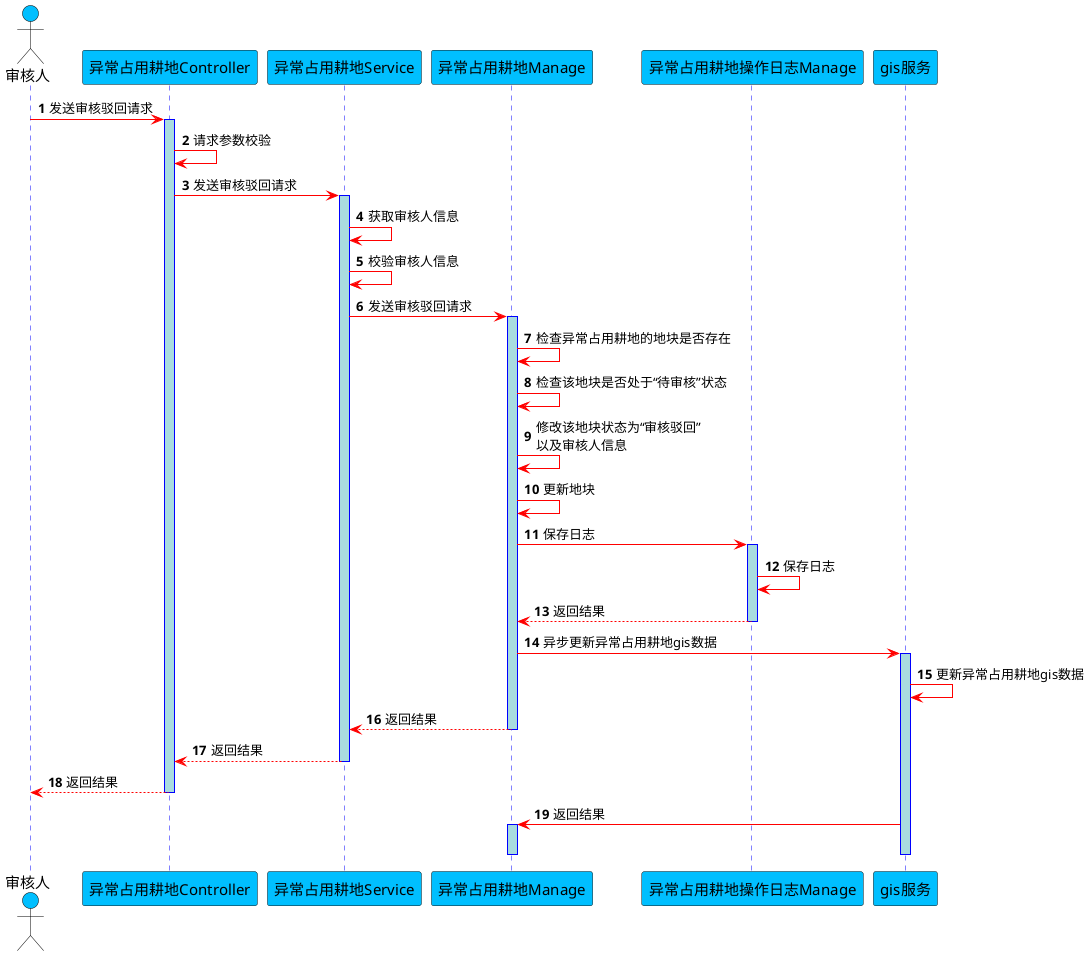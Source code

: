 @startuml
skinparam sequence {
ArrowColor red
ActorBorderColor black
LifeLineBorderColor blue
LifeLineBackgroundColor #A9DCDF


ParticipantBackgroundColor DeepSkyBlue
ParticipantFontName Aapex
ParticipantFontSize 15
ParticipantFontColor black

ActorBackgroundColor DeepSkyBlue
ActorFontColor black
ActorFontSize 15
ActorFontName Aapex
}
autonumber
actor 审核人
participant "异常占用耕地Controller" as A
participant "异常占用耕地Service" as B
participant "异常占用耕地Manage" as C
participant "异常占用耕地操作日志Manage" as D
participant "gis服务" as E

审核人 -> A: 发送审核驳回请求
activate A

A -> A: 请求参数校验

A -> B: 发送审核驳回请求

activate B
B -> B: 获取审核人信息
B -> B:  校验审核人信息


B -> C: 发送审核驳回请求

activate C

C -> C: 检查异常占用耕地的地块是否存在
C -> C: 检查该地块是否处于“待审核”状态
C -> C: 修改该地块状态为“审核驳回”\r以及审核人信息
C -> C: 更新地块
C -> D: 保存日志

activate D
D -> D: 保存日志
D --> C: 返回结果
deactivate D
C -> E: 异步更新异常占用耕地gis数据

activate E
E -> E: 更新异常占用耕地gis数据
C --> B: 返回结果

deactivate C

B --> A: 返回结果
deactivate B

A --> 审核人: 返回结果
deactivate A

E -> C: 返回结果
activate C
deactivate C
deactivate E

@enduml